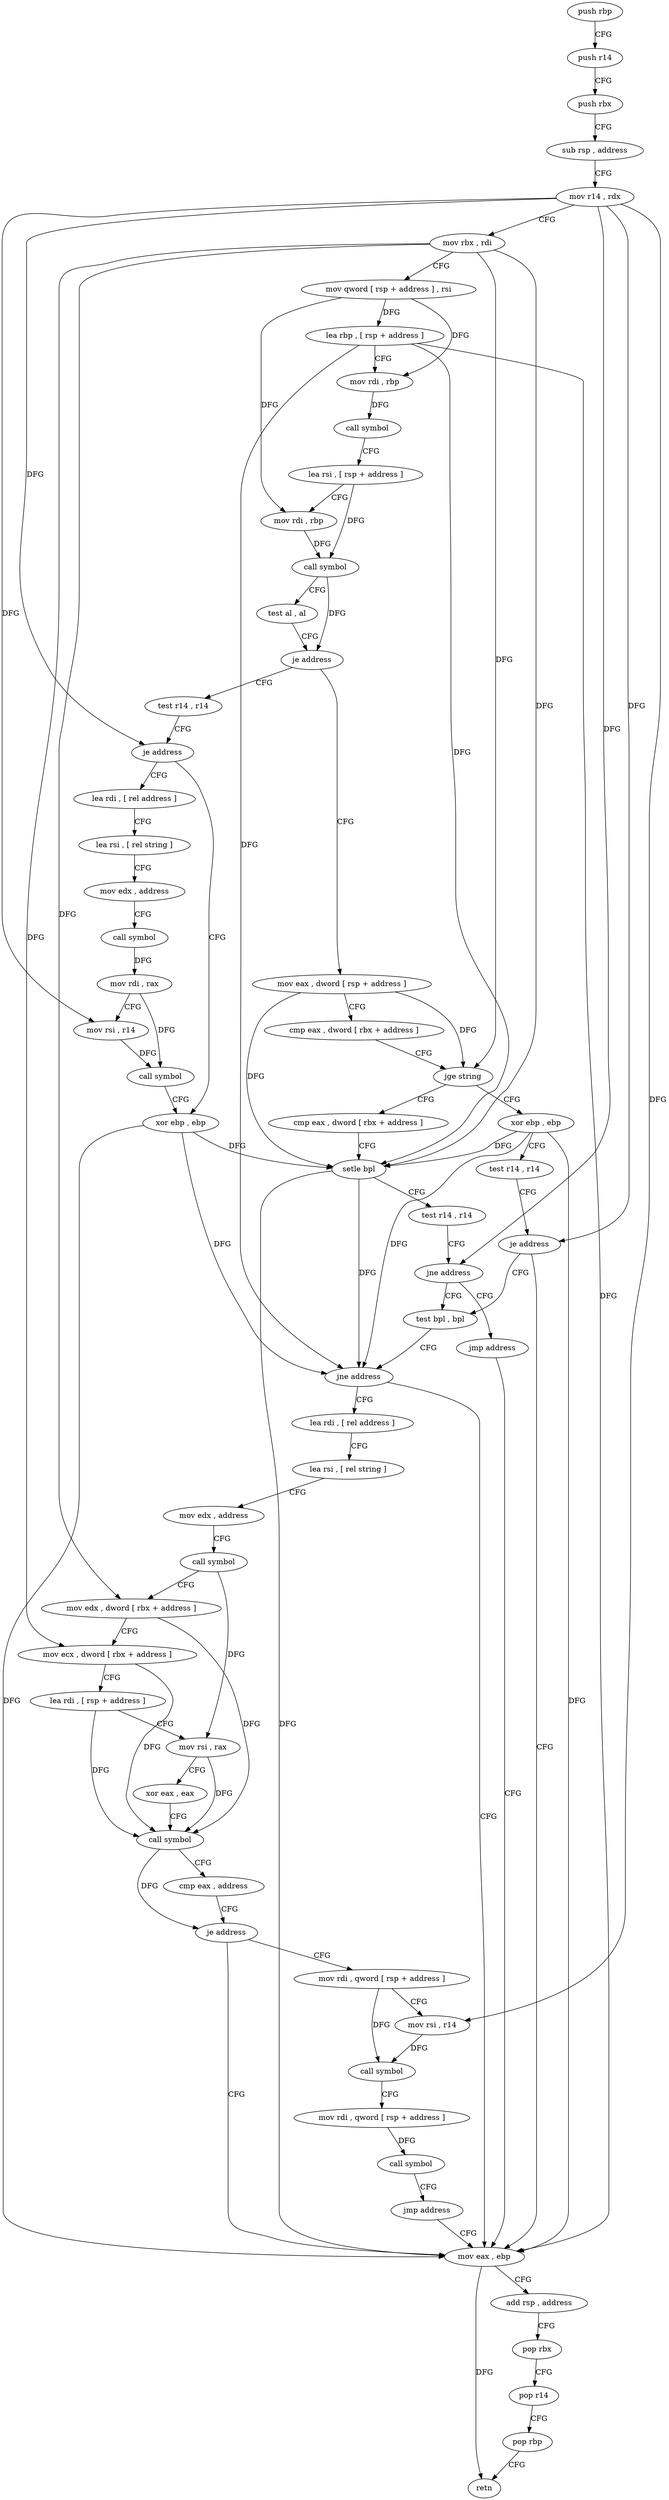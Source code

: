 digraph "func" {
"141600" [label = "push rbp" ]
"141601" [label = "push r14" ]
"141603" [label = "push rbx" ]
"141604" [label = "sub rsp , address" ]
"141608" [label = "mov r14 , rdx" ]
"141611" [label = "mov rbx , rdi" ]
"141614" [label = "mov qword [ rsp + address ] , rsi" ]
"141619" [label = "lea rbp , [ rsp + address ]" ]
"141624" [label = "mov rdi , rbp" ]
"141627" [label = "call symbol" ]
"141632" [label = "lea rsi , [ rsp + address ]" ]
"141637" [label = "mov rdi , rbp" ]
"141640" [label = "call symbol" ]
"141645" [label = "test al , al" ]
"141647" [label = "je address" ]
"141749" [label = "test r14 , r14" ]
"141649" [label = "mov eax , dword [ rsp + address ]" ]
"141752" [label = "je address" ]
"141789" [label = "xor ebp , ebp" ]
"141754" [label = "lea rdi , [ rel address ]" ]
"141653" [label = "cmp eax , dword [ rbx + address ]" ]
"141656" [label = "jge string" ]
"141802" [label = "cmp eax , dword [ rbx + address ]" ]
"141662" [label = "xor ebp , ebp" ]
"141791" [label = "mov eax , ebp" ]
"141761" [label = "lea rsi , [ rel string ]" ]
"141768" [label = "mov edx , address" ]
"141773" [label = "call symbol" ]
"141778" [label = "mov rdi , rax" ]
"141781" [label = "mov rsi , r14" ]
"141784" [label = "call symbol" ]
"141805" [label = "setle bpl" ]
"141809" [label = "test r14 , r14" ]
"141812" [label = "jne address" ]
"141669" [label = "test bpl , bpl" ]
"141818" [label = "jmp address" ]
"141664" [label = "test r14 , r14" ]
"141667" [label = "je address" ]
"141672" [label = "jne address" ]
"141674" [label = "lea rdi , [ rel address ]" ]
"141793" [label = "add rsp , address" ]
"141797" [label = "pop rbx" ]
"141798" [label = "pop r14" ]
"141800" [label = "pop rbp" ]
"141801" [label = "retn" ]
"141681" [label = "lea rsi , [ rel string ]" ]
"141688" [label = "mov edx , address" ]
"141693" [label = "call symbol" ]
"141698" [label = "mov edx , dword [ rbx + address ]" ]
"141701" [label = "mov ecx , dword [ rbx + address ]" ]
"141704" [label = "lea rdi , [ rsp + address ]" ]
"141709" [label = "mov rsi , rax" ]
"141712" [label = "xor eax , eax" ]
"141714" [label = "call symbol" ]
"141719" [label = "cmp eax , address" ]
"141722" [label = "je address" ]
"141724" [label = "mov rdi , qword [ rsp + address ]" ]
"141729" [label = "mov rsi , r14" ]
"141732" [label = "call symbol" ]
"141737" [label = "mov rdi , qword [ rsp + address ]" ]
"141742" [label = "call symbol" ]
"141747" [label = "jmp address" ]
"141600" -> "141601" [ label = "CFG" ]
"141601" -> "141603" [ label = "CFG" ]
"141603" -> "141604" [ label = "CFG" ]
"141604" -> "141608" [ label = "CFG" ]
"141608" -> "141611" [ label = "CFG" ]
"141608" -> "141752" [ label = "DFG" ]
"141608" -> "141781" [ label = "DFG" ]
"141608" -> "141812" [ label = "DFG" ]
"141608" -> "141667" [ label = "DFG" ]
"141608" -> "141729" [ label = "DFG" ]
"141611" -> "141614" [ label = "CFG" ]
"141611" -> "141656" [ label = "DFG" ]
"141611" -> "141805" [ label = "DFG" ]
"141611" -> "141698" [ label = "DFG" ]
"141611" -> "141701" [ label = "DFG" ]
"141614" -> "141619" [ label = "DFG" ]
"141614" -> "141624" [ label = "DFG" ]
"141614" -> "141637" [ label = "DFG" ]
"141619" -> "141624" [ label = "CFG" ]
"141619" -> "141805" [ label = "DFG" ]
"141619" -> "141791" [ label = "DFG" ]
"141619" -> "141672" [ label = "DFG" ]
"141624" -> "141627" [ label = "DFG" ]
"141627" -> "141632" [ label = "CFG" ]
"141632" -> "141637" [ label = "CFG" ]
"141632" -> "141640" [ label = "DFG" ]
"141637" -> "141640" [ label = "DFG" ]
"141640" -> "141645" [ label = "CFG" ]
"141640" -> "141647" [ label = "DFG" ]
"141645" -> "141647" [ label = "CFG" ]
"141647" -> "141749" [ label = "CFG" ]
"141647" -> "141649" [ label = "CFG" ]
"141749" -> "141752" [ label = "CFG" ]
"141649" -> "141653" [ label = "CFG" ]
"141649" -> "141656" [ label = "DFG" ]
"141649" -> "141805" [ label = "DFG" ]
"141752" -> "141789" [ label = "CFG" ]
"141752" -> "141754" [ label = "CFG" ]
"141789" -> "141791" [ label = "DFG" ]
"141789" -> "141805" [ label = "DFG" ]
"141789" -> "141672" [ label = "DFG" ]
"141754" -> "141761" [ label = "CFG" ]
"141653" -> "141656" [ label = "CFG" ]
"141656" -> "141802" [ label = "CFG" ]
"141656" -> "141662" [ label = "CFG" ]
"141802" -> "141805" [ label = "CFG" ]
"141662" -> "141664" [ label = "CFG" ]
"141662" -> "141805" [ label = "DFG" ]
"141662" -> "141791" [ label = "DFG" ]
"141662" -> "141672" [ label = "DFG" ]
"141791" -> "141793" [ label = "CFG" ]
"141791" -> "141801" [ label = "DFG" ]
"141761" -> "141768" [ label = "CFG" ]
"141768" -> "141773" [ label = "CFG" ]
"141773" -> "141778" [ label = "DFG" ]
"141778" -> "141781" [ label = "CFG" ]
"141778" -> "141784" [ label = "DFG" ]
"141781" -> "141784" [ label = "DFG" ]
"141784" -> "141789" [ label = "CFG" ]
"141805" -> "141809" [ label = "CFG" ]
"141805" -> "141791" [ label = "DFG" ]
"141805" -> "141672" [ label = "DFG" ]
"141809" -> "141812" [ label = "CFG" ]
"141812" -> "141669" [ label = "CFG" ]
"141812" -> "141818" [ label = "CFG" ]
"141669" -> "141672" [ label = "CFG" ]
"141818" -> "141791" [ label = "CFG" ]
"141664" -> "141667" [ label = "CFG" ]
"141667" -> "141791" [ label = "CFG" ]
"141667" -> "141669" [ label = "CFG" ]
"141672" -> "141791" [ label = "CFG" ]
"141672" -> "141674" [ label = "CFG" ]
"141674" -> "141681" [ label = "CFG" ]
"141793" -> "141797" [ label = "CFG" ]
"141797" -> "141798" [ label = "CFG" ]
"141798" -> "141800" [ label = "CFG" ]
"141800" -> "141801" [ label = "CFG" ]
"141681" -> "141688" [ label = "CFG" ]
"141688" -> "141693" [ label = "CFG" ]
"141693" -> "141698" [ label = "CFG" ]
"141693" -> "141709" [ label = "DFG" ]
"141698" -> "141701" [ label = "CFG" ]
"141698" -> "141714" [ label = "DFG" ]
"141701" -> "141704" [ label = "CFG" ]
"141701" -> "141714" [ label = "DFG" ]
"141704" -> "141709" [ label = "CFG" ]
"141704" -> "141714" [ label = "DFG" ]
"141709" -> "141712" [ label = "CFG" ]
"141709" -> "141714" [ label = "DFG" ]
"141712" -> "141714" [ label = "CFG" ]
"141714" -> "141719" [ label = "CFG" ]
"141714" -> "141722" [ label = "DFG" ]
"141719" -> "141722" [ label = "CFG" ]
"141722" -> "141791" [ label = "CFG" ]
"141722" -> "141724" [ label = "CFG" ]
"141724" -> "141729" [ label = "CFG" ]
"141724" -> "141732" [ label = "DFG" ]
"141729" -> "141732" [ label = "DFG" ]
"141732" -> "141737" [ label = "CFG" ]
"141737" -> "141742" [ label = "DFG" ]
"141742" -> "141747" [ label = "CFG" ]
"141747" -> "141791" [ label = "CFG" ]
}
